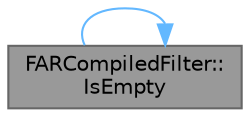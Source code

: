 digraph "FARCompiledFilter::IsEmpty"
{
 // INTERACTIVE_SVG=YES
 // LATEX_PDF_SIZE
  bgcolor="transparent";
  edge [fontname=Helvetica,fontsize=10,labelfontname=Helvetica,labelfontsize=10];
  node [fontname=Helvetica,fontsize=10,shape=box,height=0.2,width=0.4];
  rankdir="LR";
  Node1 [id="Node000001",label="FARCompiledFilter::\lIsEmpty",height=0.2,width=0.4,color="gray40", fillcolor="grey60", style="filled", fontcolor="black",tooltip="Returns true if this filter has no entries."];
  Node1 -> Node1 [id="edge1_Node000001_Node000001",color="steelblue1",style="solid",tooltip=" "];
}
